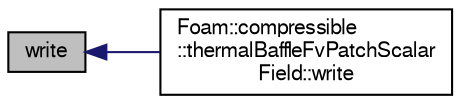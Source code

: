 digraph "write"
{
  bgcolor="transparent";
  edge [fontname="FreeSans",fontsize="10",labelfontname="FreeSans",labelfontsize="10"];
  node [fontname="FreeSans",fontsize="10",shape=record];
  rankdir="LR";
  Node1 [label="write",height=0.2,width=0.4,color="black", fillcolor="grey75", style="filled" fontcolor="black"];
  Node1 -> Node2 [dir="back",color="midnightblue",fontsize="10",style="solid",fontname="FreeSans"];
  Node2 [label="Foam::compressible\l::thermalBaffleFvPatchScalar\lField::write",height=0.2,width=0.4,color="black",URL="$a02510.html#a0941061ad5a26be83b4107d05750ace6",tooltip="Write. "];
}
